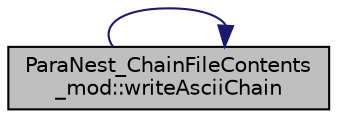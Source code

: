 digraph "ParaNest_ChainFileContents_mod::writeAsciiChain"
{
 // LATEX_PDF_SIZE
  edge [fontname="Helvetica",fontsize="10",labelfontname="Helvetica",labelfontsize="10"];
  node [fontname="Helvetica",fontsize="10",shape=record];
  rankdir="LR";
  Node1 [label="ParaNest_ChainFileContents\l_mod::writeAsciiChain",height=0.2,width=0.4,color="black", fillcolor="grey75", style="filled", fontcolor="black",tooltip="This is a method of the class ChainFileContents_type.  Write the chain properties to the chain file i..."];
  Node1 -> Node1 [color="midnightblue",fontsize="10",style="solid",fontname="Helvetica"];
}
